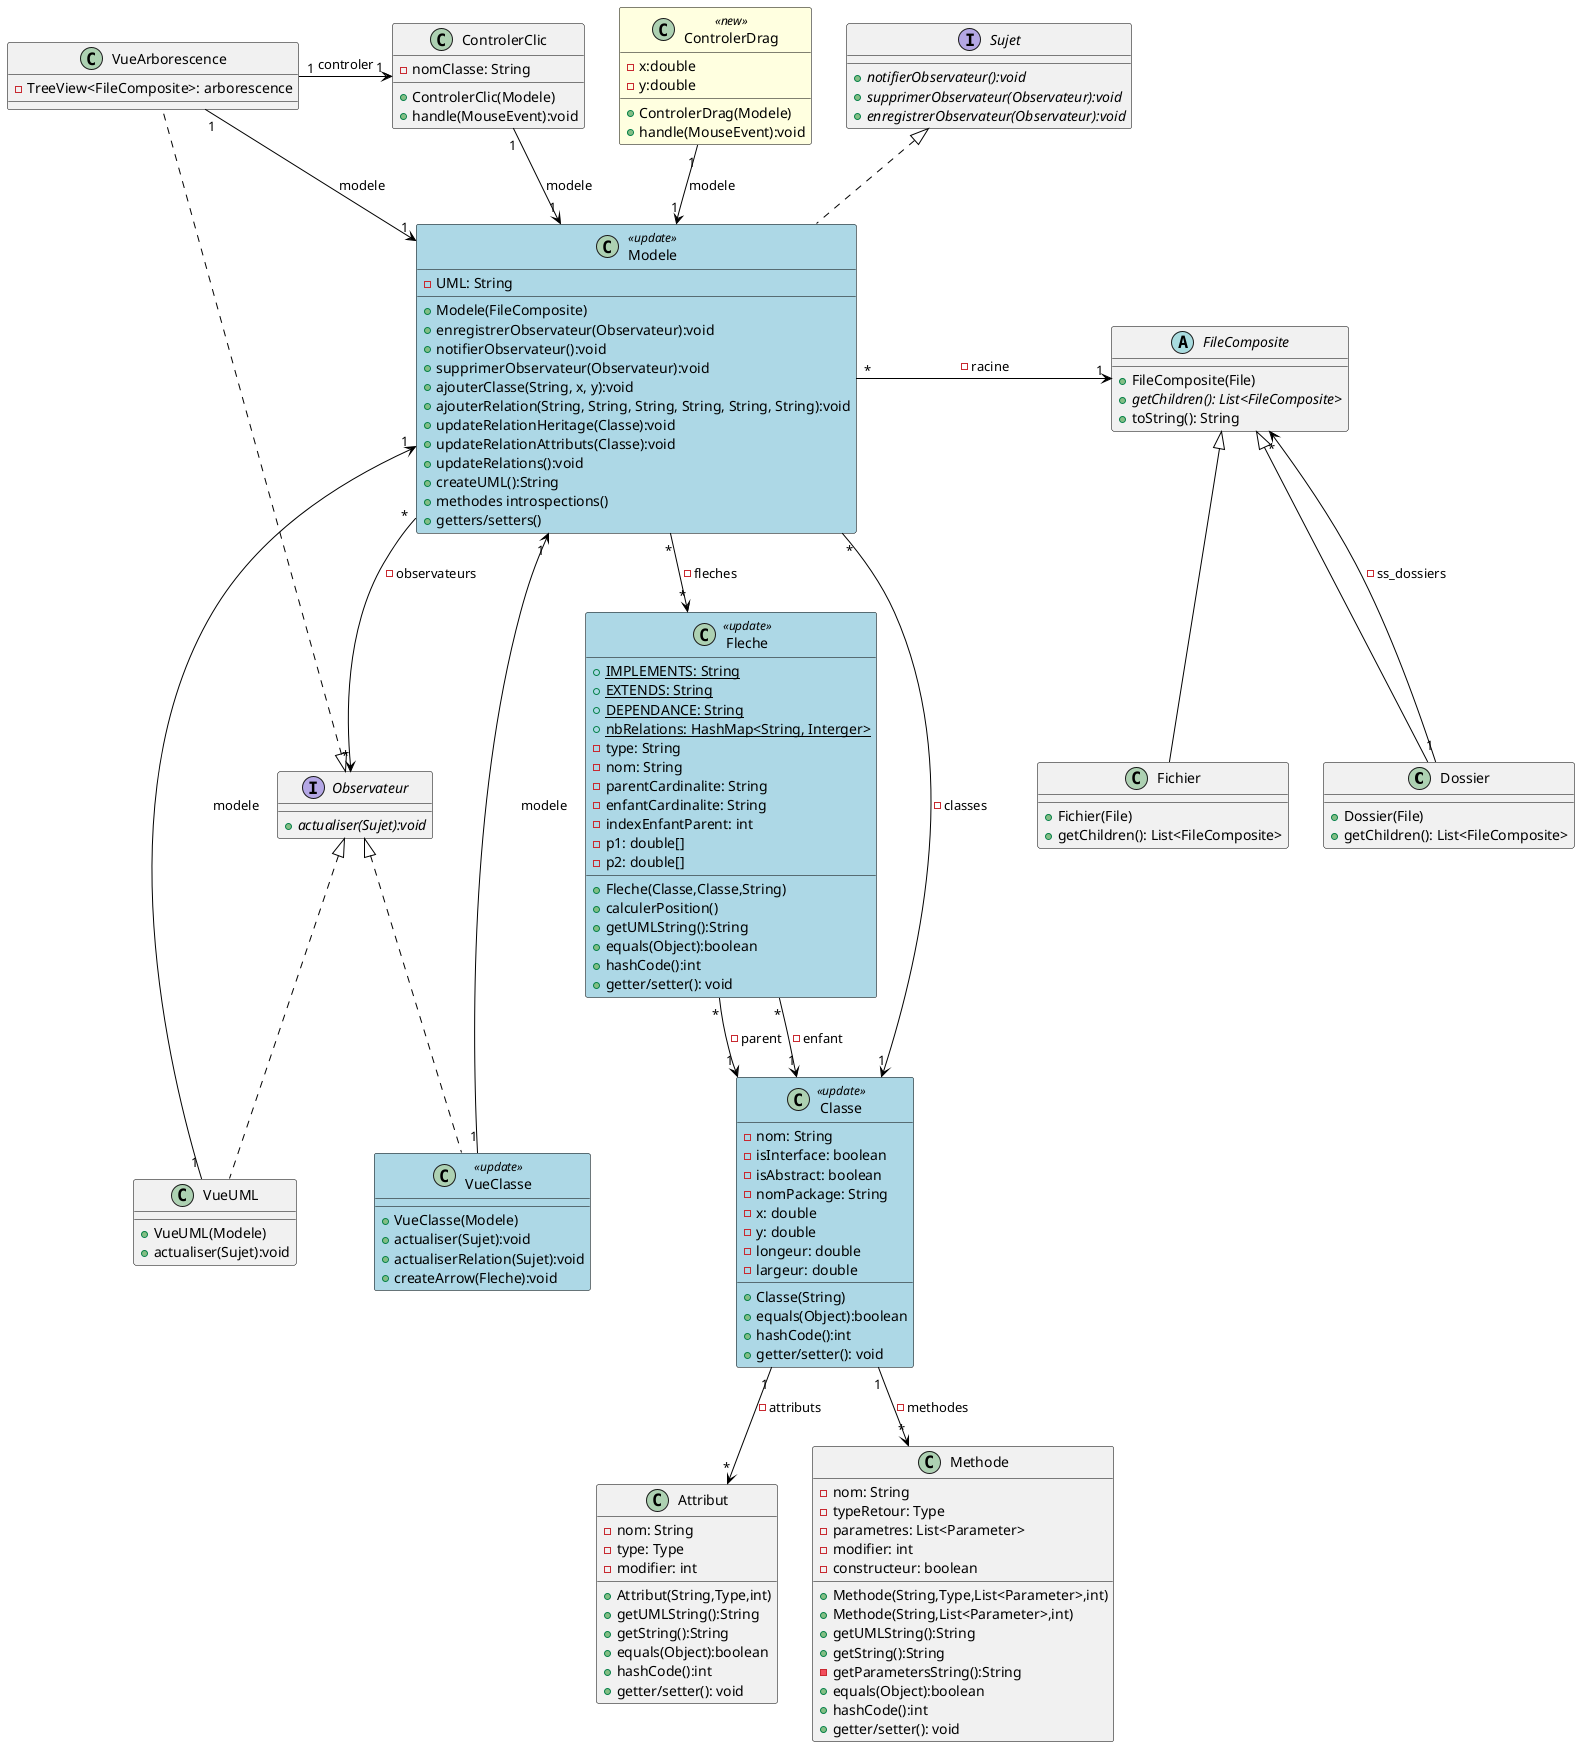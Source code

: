 @startuml
skinparam class {
    BackgroundColor<<new>> LightYellow
    BackgroundColor<<update>> LightBlue
    BorderColor Black
    ArrowColor Black
}

class Dossier extends FileComposite {
    +Dossier(File)
    +getChildren(): List<FileComposite>
}

class Fichier extends FileComposite {
    +Fichier(File)
    +getChildren(): List<FileComposite>
}

abstract class FileComposite {
    +FileComposite(File)
    {abstract}+ getChildren(): List<FileComposite>
    +toString(): String
}

class VueArborescence implements Observateur{
    -TreeView<FileComposite>: arborescence
}

class Attribut {
    -nom: String
    -type: Type
    -modifier: int
    +Attribut(String,Type,int)
    +getUMLString():String
    +getString():String
    +equals(Object):boolean
    +hashCode():int
    +getter/setter(): void
}

class Classe <<update>>{
    -nom: String
    -isInterface: boolean
    -isAbstract: boolean
    -nomPackage: String
    -x: double
    -y: double
    -longeur: double
    -largeur: double
    +Classe(String)
    +equals(Object):boolean
    +hashCode():int
    +getter/setter(): void
}

class Methode {
    -nom: String
    -typeRetour: Type
    -parametres: List<Parameter>
    -modifier: int
    -constructeur: boolean
    +Methode(String,Type,List<Parameter>,int)
    +Methode(String,List<Parameter>,int)
    +getUMLString():String
    +getString():String
    -getParametersString():String
    +equals(Object):boolean
    +hashCode():int
    +getter/setter(): void
}

class Fleche <<update>> {
    +{static} IMPLEMENTS: String
    +{static} EXTENDS: String
    +{static} DEPENDANCE: String
    +{static} nbRelations: HashMap<String, Interger>
    -type: String
    -nom: String
    -parentCardinalite: String
    -enfantCardinalite: String
    -indexEnfantParent: int
    -p1: double[]
    -p2: double[]
    +Fleche(Classe,Classe,String)
    +calculerPosition()
    +getUMLString():String
    +equals(Object):boolean
    +hashCode():int
    +getter/setter(): void
}

class VueClasse <<update>> implements Observateur {
    +VueClasse(Modele)
    +actualiser(Sujet):void
    +actualiserRelation(Sujet):void
    +createArrow(Fleche):void
}

class ControlerClic {
    -nomClasse: String
    +ControlerClic(Modele)
    +handle(MouseEvent):void
}

class ControlerDrag <<new>> {
    -x:double
    -y:double
    +ControlerDrag(Modele)
    +handle(MouseEvent):void
}

class Modele <<update>> implements Sujet{
    -UML: String
    +Modele(FileComposite)
    +enregistrerObservateur(Observateur):void
    +notifierObservateur():void
    +supprimerObservateur(Observateur):void
    +ajouterClasse(String, x, y):void
    +ajouterRelation(String, String, String, String, String, String):void
    +updateRelationHeritage(Classe):void
    +updateRelationAttributs(Classe):void
    +updateRelations():void
    +createUML():String
    +methodes introspections()
    +getters/setters()
}

interface Observateur {
    +{abstract} actualiser(Sujet):void
}

interface Sujet {
    +{abstract} notifierObservateur():void
    +{abstract} supprimerObservateur(Observateur):void
    +{abstract} enregistrerObservateur(Observateur):void
}

class VueUML implements Observateur{
    +VueUML(Modele)
    +actualiser(Sujet):void
}


Dossier "1" --> "*" FileComposite: -ss_dossiers

VueArborescence "1" -> "1" Modele : modele
VueArborescence "1" -> "1" ControlerClic : controler

Classe "1" --> "*" Attribut: -attributs
Classe "1" --> "*" Methode: -methodes

Fleche "*" --> "1" Classe: -parent
Fleche "*" --> "1" Classe: -enfant

VueClasse "1" -> "1" Modele : modele

ControlerClic "1" --> "1" Modele : modele

ControlerDrag "1" --> "1" Modele : modele

VueUML "1" -> "1" Modele : modele

Modele "*" -> "1" Classe : -classes
Modele "*" -> "1" FileComposite : -racine
Modele "*" --> "*" Observateur : -observateurs
Modele "*" --> "*" Fleche : -fleches

@enduml
